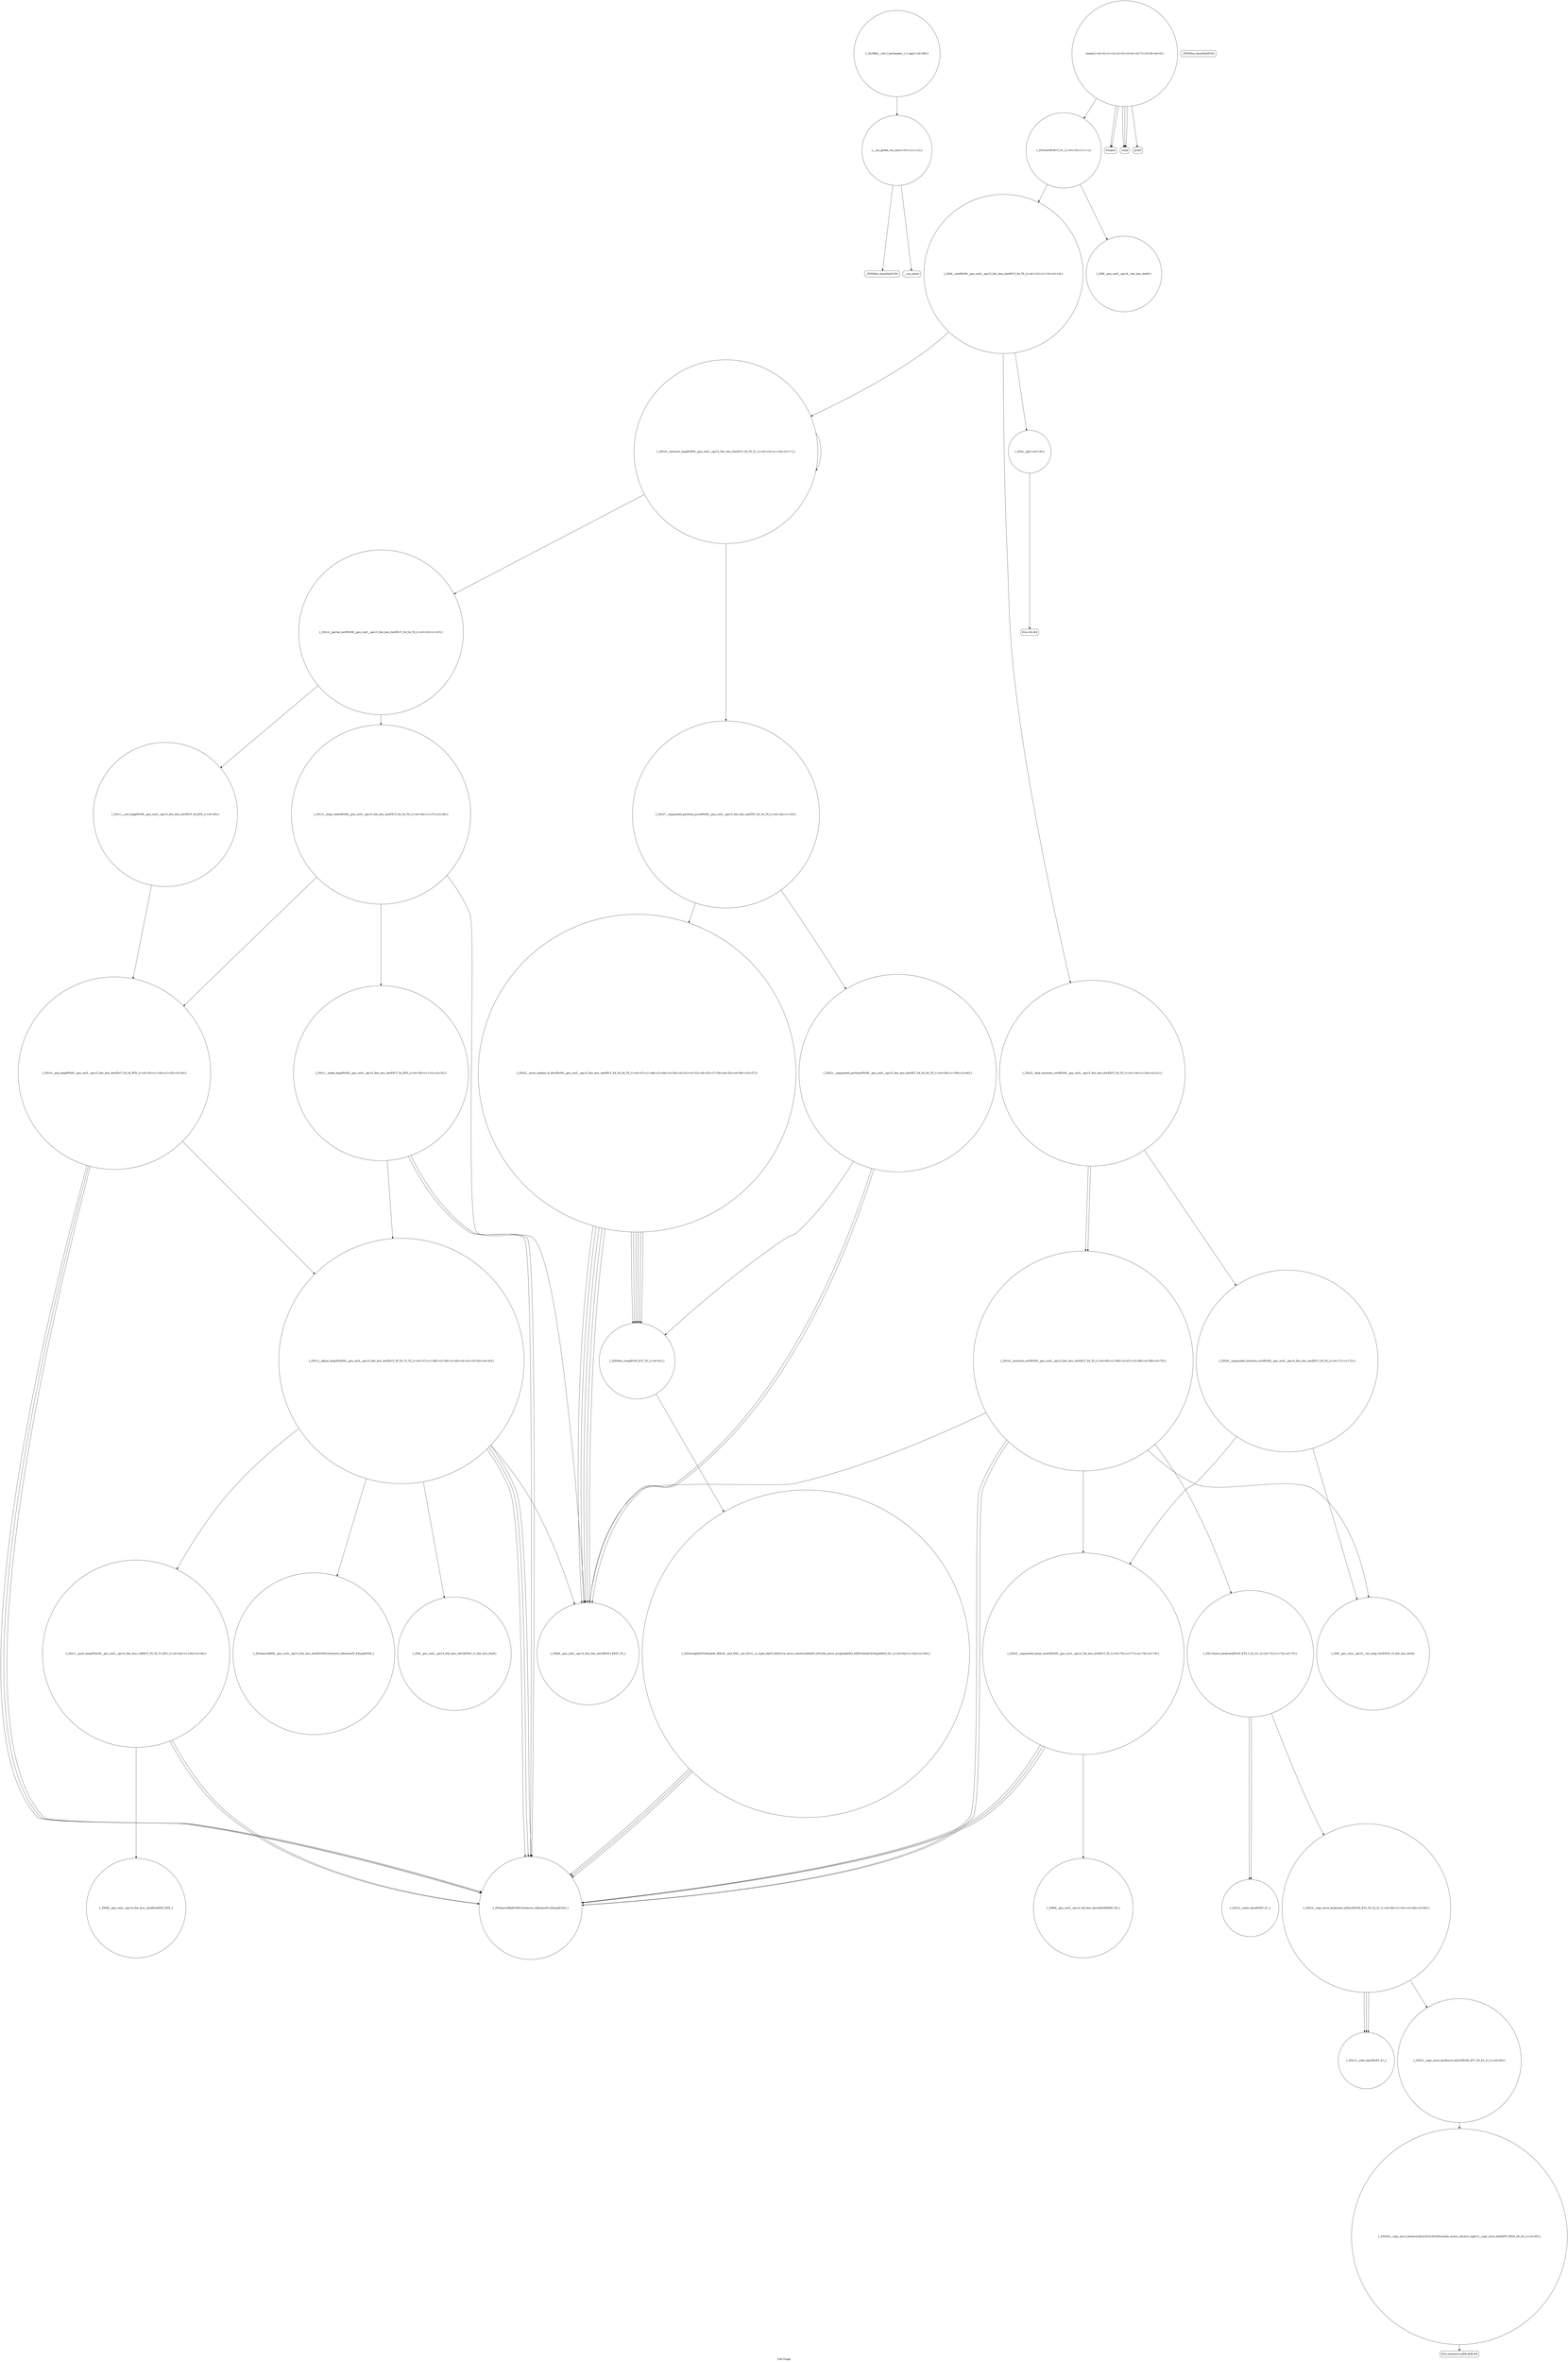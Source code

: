 digraph "Call Graph" {
	label="Call Graph";

	Node0x562598aa8ce0 [shape=record,shape=circle,label="{__cxx_global_var_init|{<s0>1|<s1>2}}"];
	Node0x562598aa8ce0:s0 -> Node0x562598aa9170[color=black];
	Node0x562598aa8ce0:s1 -> Node0x562598aa9270[color=black];
	Node0x562598aa9df0 [shape=record,shape=circle,label="{_ZNK9__gnu_cxx5__ops14_Iter_less_valclIPxxEEbT_RT0_}"];
	Node0x562598aa9470 [shape=record,shape=circle,label="{_ZSt4sortIPxEvT_S1_|{<s0>10|<s1>11}}"];
	Node0x562598aa9470:s0 -> Node0x562598aa95f0[color=black];
	Node0x562598aa9470:s1 -> Node0x562598aa9570[color=black];
	Node0x562598aaa170 [shape=record,shape=circle,label="{_ZSt26__unguarded_insertion_sortIPxN9__gnu_cxx5__ops15_Iter_less_iterEEvT_S4_T0_|{<s0>71|<s1>72}}"];
	Node0x562598aaa170:s0 -> Node0x562598aaa2f0[color=black];
	Node0x562598aaa170:s1 -> Node0x562598aaa270[color=black];
	Node0x562598aa97f0 [shape=record,shape=circle,label="{_ZSt14__partial_sortIPxN9__gnu_cxx5__ops15_Iter_less_iterEEvT_S4_S4_T0_|{<s0>22|<s1>23}}"];
	Node0x562598aa97f0:s0 -> Node0x562598aa98f0[color=black];
	Node0x562598aa97f0:s1 -> Node0x562598aa9970[color=black];
	Node0x562598aaa4f0 [shape=record,shape=circle,label="{_ZSt12__niter_baseIPxET_S1_}"];
	Node0x562598aa9b70 [shape=record,shape=circle,label="{_ZSt4moveIRxEONSt16remove_referenceIT_E4typeEOS2_}"];
	Node0x562598aa91f0 [shape=record,shape=Mrecord,label="{_ZNSt8ios_base4InitD1Ev}"];
	Node0x562598aa9ef0 [shape=record,shape=circle,label="{_ZSt21__unguarded_partitionIPxN9__gnu_cxx5__ops15_Iter_less_iterEET_S4_S4_S4_T0_|{<s0>58|<s1>59|<s2>60}}"];
	Node0x562598aa9ef0:s0 -> Node0x562598aa9a70[color=black];
	Node0x562598aa9ef0:s1 -> Node0x562598aa9a70[color=black];
	Node0x562598aa9ef0:s2 -> Node0x562598aa9f70[color=black];
	Node0x562598aa9570 [shape=record,shape=circle,label="{_ZSt6__sortIPxN9__gnu_cxx5__ops15_Iter_less_iterEEvT_S4_T0_|{<s0>12|<s1>13|<s2>14}}"];
	Node0x562598aa9570:s0 -> Node0x562598aa96f0[color=black];
	Node0x562598aa9570:s1 -> Node0x562598aa9670[color=black];
	Node0x562598aa9570:s2 -> Node0x562598aa9770[color=black];
	Node0x562598aaa270 [shape=record,shape=circle,label="{_ZSt25__unguarded_linear_insertIPxN9__gnu_cxx5__ops14_Val_less_iterEEvT_T0_|{<s0>76|<s1>77|<s2>78|<s3>79}}"];
	Node0x562598aaa270:s0 -> Node0x562598aa9b70[color=black];
	Node0x562598aaa270:s1 -> Node0x562598aaa670[color=black];
	Node0x562598aaa270:s2 -> Node0x562598aa9b70[color=black];
	Node0x562598aaa270:s3 -> Node0x562598aa9b70[color=black];
	Node0x562598aa98f0 [shape=record,shape=circle,label="{_ZSt13__heap_selectIPxN9__gnu_cxx5__ops15_Iter_less_iterEEvT_S4_S4_T0_|{<s0>26|<s1>27|<s2>28}}"];
	Node0x562598aa98f0:s0 -> Node0x562598aa99f0[color=black];
	Node0x562598aa98f0:s1 -> Node0x562598aa9a70[color=black];
	Node0x562598aa98f0:s2 -> Node0x562598aa9af0[color=black];
	Node0x562598aaa5f0 [shape=record,shape=Mrecord,label="{llvm.memmove.p0i8.p0i8.i64}"];
	Node0x562598aa9c70 [shape=record,shape=circle,label="{_ZSt4moveIRN9__gnu_cxx5__ops15_Iter_less_iterEEONSt16remove_referenceIT_E4typeEOS5_}"];
	Node0x562598aa92f0 [shape=record,shape=circle,label="{main|{<s0>3|<s1>4|<s2>5|<s3>6|<s4>7|<s5>8|<s6>9}}"];
	Node0x562598aa92f0:s0 -> Node0x562598aa9370[color=black];
	Node0x562598aa92f0:s1 -> Node0x562598aa9370[color=black];
	Node0x562598aa92f0:s2 -> Node0x562598aa93f0[color=black];
	Node0x562598aa92f0:s3 -> Node0x562598aa93f0[color=black];
	Node0x562598aa92f0:s4 -> Node0x562598aa93f0[color=black];
	Node0x562598aa92f0:s5 -> Node0x562598aa9470[color=black];
	Node0x562598aa92f0:s6 -> Node0x562598aa94f0[color=black];
	Node0x562598aa9ff0 [shape=record,shape=circle,label="{_ZSt4swapIxENSt9enable_ifIXsr6__and_ISt6__not_ISt15__is_tuple_likeIT_EESt21is_move_constructibleIS3_ESt18is_move_assignableIS3_EEE5valueEvE4typeERS3_SC_|{<s0>62|<s1>63|<s2>64}}"];
	Node0x562598aa9ff0:s0 -> Node0x562598aa9b70[color=black];
	Node0x562598aa9ff0:s1 -> Node0x562598aa9b70[color=black];
	Node0x562598aa9ff0:s2 -> Node0x562598aa9b70[color=black];
	Node0x562598aa9670 [shape=record,shape=circle,label="{_ZSt16__introsort_loopIPxlN9__gnu_cxx5__ops15_Iter_less_iterEEvT_S4_T0_T1_|{<s0>15|<s1>16|<s2>17}}"];
	Node0x562598aa9670:s0 -> Node0x562598aa97f0[color=black];
	Node0x562598aa9670:s1 -> Node0x562598aa9870[color=black];
	Node0x562598aa9670:s2 -> Node0x562598aa9670[color=black];
	Node0x562598aaa370 [shape=record,shape=circle,label="{_ZSt23__copy_move_backward_a2ILb1EPxS0_ET1_T0_S2_S1_|{<s0>80|<s1>81|<s2>82|<s3>83}}"];
	Node0x562598aaa370:s0 -> Node0x562598aaa4f0[color=black];
	Node0x562598aaa370:s1 -> Node0x562598aaa4f0[color=black];
	Node0x562598aaa370:s2 -> Node0x562598aaa4f0[color=black];
	Node0x562598aaa370:s3 -> Node0x562598aaa470[color=black];
	Node0x562598aa99f0 [shape=record,shape=circle,label="{_ZSt11__make_heapIPxN9__gnu_cxx5__ops15_Iter_less_iterEEvT_S4_RT0_|{<s0>30|<s1>31|<s2>32}}"];
	Node0x562598aa99f0:s0 -> Node0x562598aa9b70[color=black];
	Node0x562598aa99f0:s1 -> Node0x562598aa9b70[color=black];
	Node0x562598aa99f0:s2 -> Node0x562598aa9bf0[color=black];
	Node0x562598aaa6f0 [shape=record,shape=circle,label="{_GLOBAL__sub_I_lastonephy_1_1.cpp|{<s0>86}}"];
	Node0x562598aaa6f0:s0 -> Node0x562598aa8ce0[color=black];
	Node0x562598aa9d70 [shape=record,shape=circle,label="{_ZSt11__push_heapIPxlxN9__gnu_cxx5__ops14_Iter_less_valEEvT_T0_S5_T1_RT2_|{<s0>44|<s1>45|<s2>46}}"];
	Node0x562598aa9d70:s0 -> Node0x562598aa9df0[color=black];
	Node0x562598aa9d70:s1 -> Node0x562598aa9b70[color=black];
	Node0x562598aa9d70:s2 -> Node0x562598aa9b70[color=black];
	Node0x562598aa93f0 [shape=record,shape=Mrecord,label="{scanf}"];
	Node0x562598aaa0f0 [shape=record,shape=circle,label="{_ZSt16__insertion_sortIPxN9__gnu_cxx5__ops15_Iter_less_iterEEvT_S4_T0_|{<s0>65|<s1>66|<s2>67|<s3>68|<s4>69|<s5>70}}"];
	Node0x562598aaa0f0:s0 -> Node0x562598aa9a70[color=black];
	Node0x562598aaa0f0:s1 -> Node0x562598aa9b70[color=black];
	Node0x562598aaa0f0:s2 -> Node0x562598aaa1f0[color=black];
	Node0x562598aaa0f0:s3 -> Node0x562598aa9b70[color=black];
	Node0x562598aaa0f0:s4 -> Node0x562598aaa2f0[color=black];
	Node0x562598aaa0f0:s5 -> Node0x562598aaa270[color=black];
	Node0x562598aa9770 [shape=record,shape=circle,label="{_ZSt22__final_insertion_sortIPxN9__gnu_cxx5__ops15_Iter_less_iterEEvT_S4_T0_|{<s0>19|<s1>20|<s2>21}}"];
	Node0x562598aa9770:s0 -> Node0x562598aaa0f0[color=black];
	Node0x562598aa9770:s1 -> Node0x562598aaa170[color=black];
	Node0x562598aa9770:s2 -> Node0x562598aaa0f0[color=black];
	Node0x562598aaa470 [shape=record,shape=circle,label="{_ZSt22__copy_move_backward_aILb1EPxS0_ET1_T0_S2_S1_|{<s0>84}}"];
	Node0x562598aaa470:s0 -> Node0x562598aaa570[color=black];
	Node0x562598aa9af0 [shape=record,shape=circle,label="{_ZSt10__pop_heapIPxN9__gnu_cxx5__ops15_Iter_less_iterEEvT_S4_S4_RT0_|{<s0>33|<s1>34|<s2>35|<s3>36}}"];
	Node0x562598aa9af0:s0 -> Node0x562598aa9b70[color=black];
	Node0x562598aa9af0:s1 -> Node0x562598aa9b70[color=black];
	Node0x562598aa9af0:s2 -> Node0x562598aa9b70[color=black];
	Node0x562598aa9af0:s3 -> Node0x562598aa9bf0[color=black];
	Node0x562598aa9170 [shape=record,shape=Mrecord,label="{_ZNSt8ios_base4InitC1Ev}"];
	Node0x562598aa9e70 [shape=record,shape=circle,label="{_ZSt22__move_median_to_firstIPxN9__gnu_cxx5__ops15_Iter_less_iterEEvT_S4_S4_S4_T0_|{<s0>47|<s1>48|<s2>49|<s3>50|<s4>51|<s5>52|<s6>53|<s7>54|<s8>55|<s9>56|<s10>57}}"];
	Node0x562598aa9e70:s0 -> Node0x562598aa9a70[color=black];
	Node0x562598aa9e70:s1 -> Node0x562598aa9a70[color=black];
	Node0x562598aa9e70:s2 -> Node0x562598aa9f70[color=black];
	Node0x562598aa9e70:s3 -> Node0x562598aa9a70[color=black];
	Node0x562598aa9e70:s4 -> Node0x562598aa9f70[color=black];
	Node0x562598aa9e70:s5 -> Node0x562598aa9f70[color=black];
	Node0x562598aa9e70:s6 -> Node0x562598aa9a70[color=black];
	Node0x562598aa9e70:s7 -> Node0x562598aa9f70[color=black];
	Node0x562598aa9e70:s8 -> Node0x562598aa9a70[color=black];
	Node0x562598aa9e70:s9 -> Node0x562598aa9f70[color=black];
	Node0x562598aa9e70:s10 -> Node0x562598aa9f70[color=black];
	Node0x562598aa94f0 [shape=record,shape=Mrecord,label="{printf}"];
	Node0x562598aaa1f0 [shape=record,shape=circle,label="{_ZSt13move_backwardIPxS0_ET0_T_S2_S1_|{<s0>73|<s1>74|<s2>75}}"];
	Node0x562598aaa1f0:s0 -> Node0x562598aaa3f0[color=black];
	Node0x562598aaa1f0:s1 -> Node0x562598aaa3f0[color=black];
	Node0x562598aaa1f0:s2 -> Node0x562598aaa370[color=black];
	Node0x562598aa9870 [shape=record,shape=circle,label="{_ZSt27__unguarded_partition_pivotIPxN9__gnu_cxx5__ops15_Iter_less_iterEET_S4_S4_T0_|{<s0>24|<s1>25}}"];
	Node0x562598aa9870:s0 -> Node0x562598aa9e70[color=black];
	Node0x562598aa9870:s1 -> Node0x562598aa9ef0[color=black];
	Node0x562598aaa570 [shape=record,shape=circle,label="{_ZNSt20__copy_move_backwardILb1ELb1ESt26random_access_iterator_tagE13__copy_move_bIxEEPT_PKS3_S6_S4_|{<s0>85}}"];
	Node0x562598aaa570:s0 -> Node0x562598aaa5f0[color=black];
	Node0x562598aa9bf0 [shape=record,shape=circle,label="{_ZSt13__adjust_heapIPxlxN9__gnu_cxx5__ops15_Iter_less_iterEEvT_T0_S5_T1_T2_|{<s0>37|<s1>38|<s2>39|<s3>40|<s4>41|<s5>42|<s6>43}}"];
	Node0x562598aa9bf0:s0 -> Node0x562598aa9a70[color=black];
	Node0x562598aa9bf0:s1 -> Node0x562598aa9b70[color=black];
	Node0x562598aa9bf0:s2 -> Node0x562598aa9b70[color=black];
	Node0x562598aa9bf0:s3 -> Node0x562598aa9c70[color=black];
	Node0x562598aa9bf0:s4 -> Node0x562598aa9cf0[color=black];
	Node0x562598aa9bf0:s5 -> Node0x562598aa9b70[color=black];
	Node0x562598aa9bf0:s6 -> Node0x562598aa9d70[color=black];
	Node0x562598aa9270 [shape=record,shape=Mrecord,label="{__cxa_atexit}"];
	Node0x562598aa9f70 [shape=record,shape=circle,label="{_ZSt9iter_swapIPxS0_EvT_T0_|{<s0>61}}"];
	Node0x562598aa9f70:s0 -> Node0x562598aa9ff0[color=black];
	Node0x562598aa95f0 [shape=record,shape=circle,label="{_ZN9__gnu_cxx5__ops16__iter_less_iterEv}"];
	Node0x562598aaa2f0 [shape=record,shape=circle,label="{_ZN9__gnu_cxx5__ops15__val_comp_iterENS0_15_Iter_less_iterE}"];
	Node0x562598aa9970 [shape=record,shape=circle,label="{_ZSt11__sort_heapIPxN9__gnu_cxx5__ops15_Iter_less_iterEEvT_S4_RT0_|{<s0>29}}"];
	Node0x562598aa9970:s0 -> Node0x562598aa9af0[color=black];
	Node0x562598aaa670 [shape=record,shape=circle,label="{_ZNK9__gnu_cxx5__ops14_Val_less_iterclIxPxEEbRT_T0_}"];
	Node0x562598aa9cf0 [shape=record,shape=circle,label="{_ZN9__gnu_cxx5__ops14_Iter_less_valC2ENS0_15_Iter_less_iterE}"];
	Node0x562598aa9370 [shape=record,shape=Mrecord,label="{freopen}"];
	Node0x562598aaa070 [shape=record,shape=Mrecord,label="{llvm.ctlz.i64}"];
	Node0x562598aa96f0 [shape=record,shape=circle,label="{_ZSt4__lgl|{<s0>18}}"];
	Node0x562598aa96f0:s0 -> Node0x562598aaa070[color=black];
	Node0x562598aaa3f0 [shape=record,shape=circle,label="{_ZSt12__miter_baseIPxET_S1_}"];
	Node0x562598aa9a70 [shape=record,shape=circle,label="{_ZNK9__gnu_cxx5__ops15_Iter_less_iterclIPxS3_EEbT_T0_}"];
}
